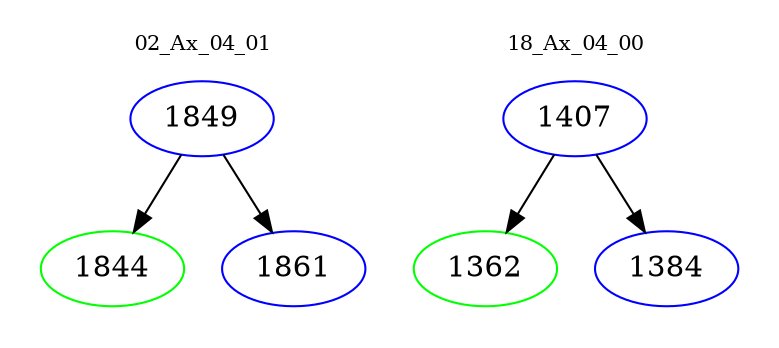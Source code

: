 digraph{
subgraph cluster_0 {
color = white
label = "02_Ax_04_01";
fontsize=10;
T0_1849 [label="1849", color="blue"]
T0_1849 -> T0_1844 [color="black"]
T0_1844 [label="1844", color="green"]
T0_1849 -> T0_1861 [color="black"]
T0_1861 [label="1861", color="blue"]
}
subgraph cluster_1 {
color = white
label = "18_Ax_04_00";
fontsize=10;
T1_1407 [label="1407", color="blue"]
T1_1407 -> T1_1362 [color="black"]
T1_1362 [label="1362", color="green"]
T1_1407 -> T1_1384 [color="black"]
T1_1384 [label="1384", color="blue"]
}
}
